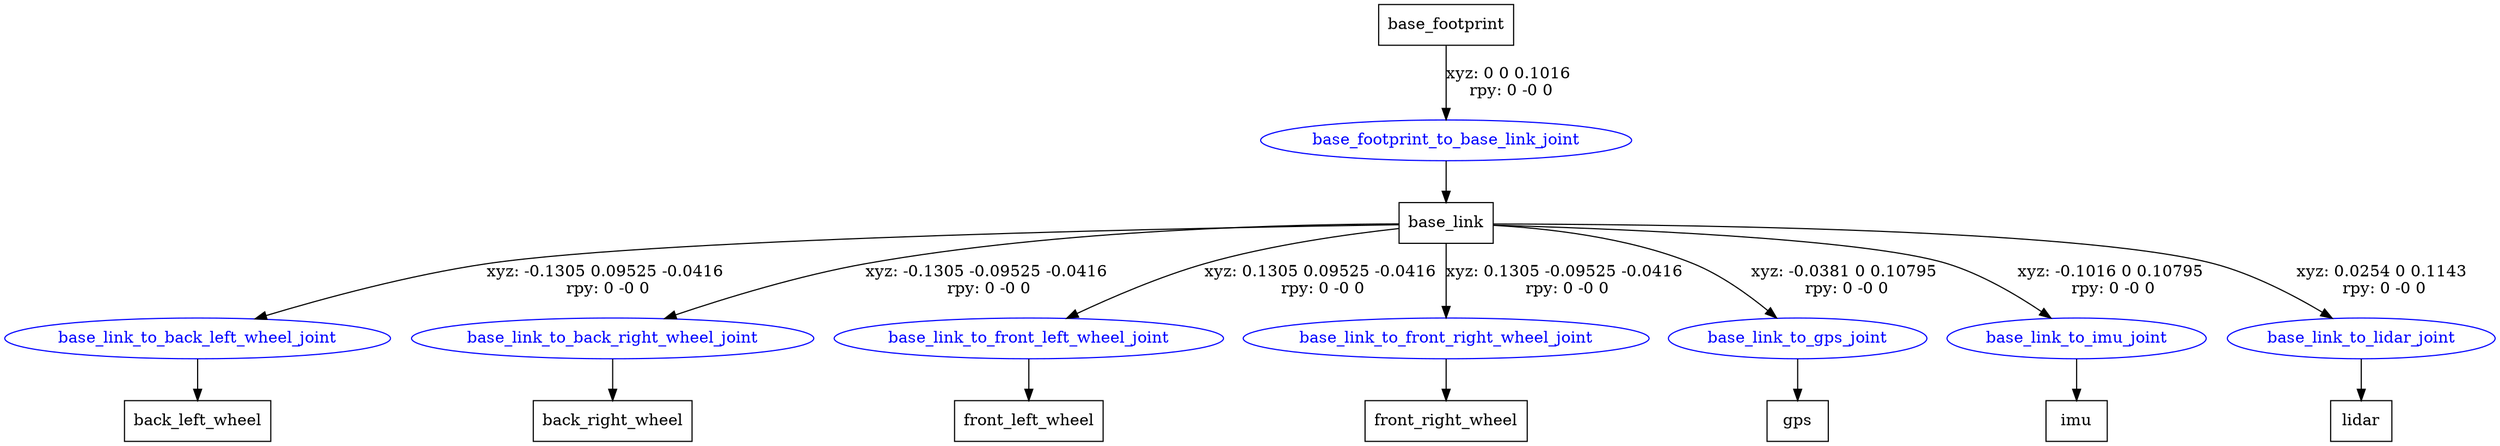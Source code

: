 digraph G {
node [shape=box];
"base_footprint" [label="base_footprint"];
"base_link" [label="base_link"];
"back_left_wheel" [label="back_left_wheel"];
"back_right_wheel" [label="back_right_wheel"];
"front_left_wheel" [label="front_left_wheel"];
"front_right_wheel" [label="front_right_wheel"];
"gps" [label="gps"];
"imu" [label="imu"];
"lidar" [label="lidar"];
node [shape=ellipse, color=blue, fontcolor=blue];
"base_footprint" -> "base_footprint_to_base_link_joint" [label="xyz: 0 0 0.1016 \nrpy: 0 -0 0"]
"base_footprint_to_base_link_joint" -> "base_link"
"base_link" -> "base_link_to_back_left_wheel_joint" [label="xyz: -0.1305 0.09525 -0.0416 \nrpy: 0 -0 0"]
"base_link_to_back_left_wheel_joint" -> "back_left_wheel"
"base_link" -> "base_link_to_back_right_wheel_joint" [label="xyz: -0.1305 -0.09525 -0.0416 \nrpy: 0 -0 0"]
"base_link_to_back_right_wheel_joint" -> "back_right_wheel"
"base_link" -> "base_link_to_front_left_wheel_joint" [label="xyz: 0.1305 0.09525 -0.0416 \nrpy: 0 -0 0"]
"base_link_to_front_left_wheel_joint" -> "front_left_wheel"
"base_link" -> "base_link_to_front_right_wheel_joint" [label="xyz: 0.1305 -0.09525 -0.0416 \nrpy: 0 -0 0"]
"base_link_to_front_right_wheel_joint" -> "front_right_wheel"
"base_link" -> "base_link_to_gps_joint" [label="xyz: -0.0381 0 0.10795 \nrpy: 0 -0 0"]
"base_link_to_gps_joint" -> "gps"
"base_link" -> "base_link_to_imu_joint" [label="xyz: -0.1016 0 0.10795 \nrpy: 0 -0 0"]
"base_link_to_imu_joint" -> "imu"
"base_link" -> "base_link_to_lidar_joint" [label="xyz: 0.0254 0 0.1143 \nrpy: 0 -0 0"]
"base_link_to_lidar_joint" -> "lidar"
}
